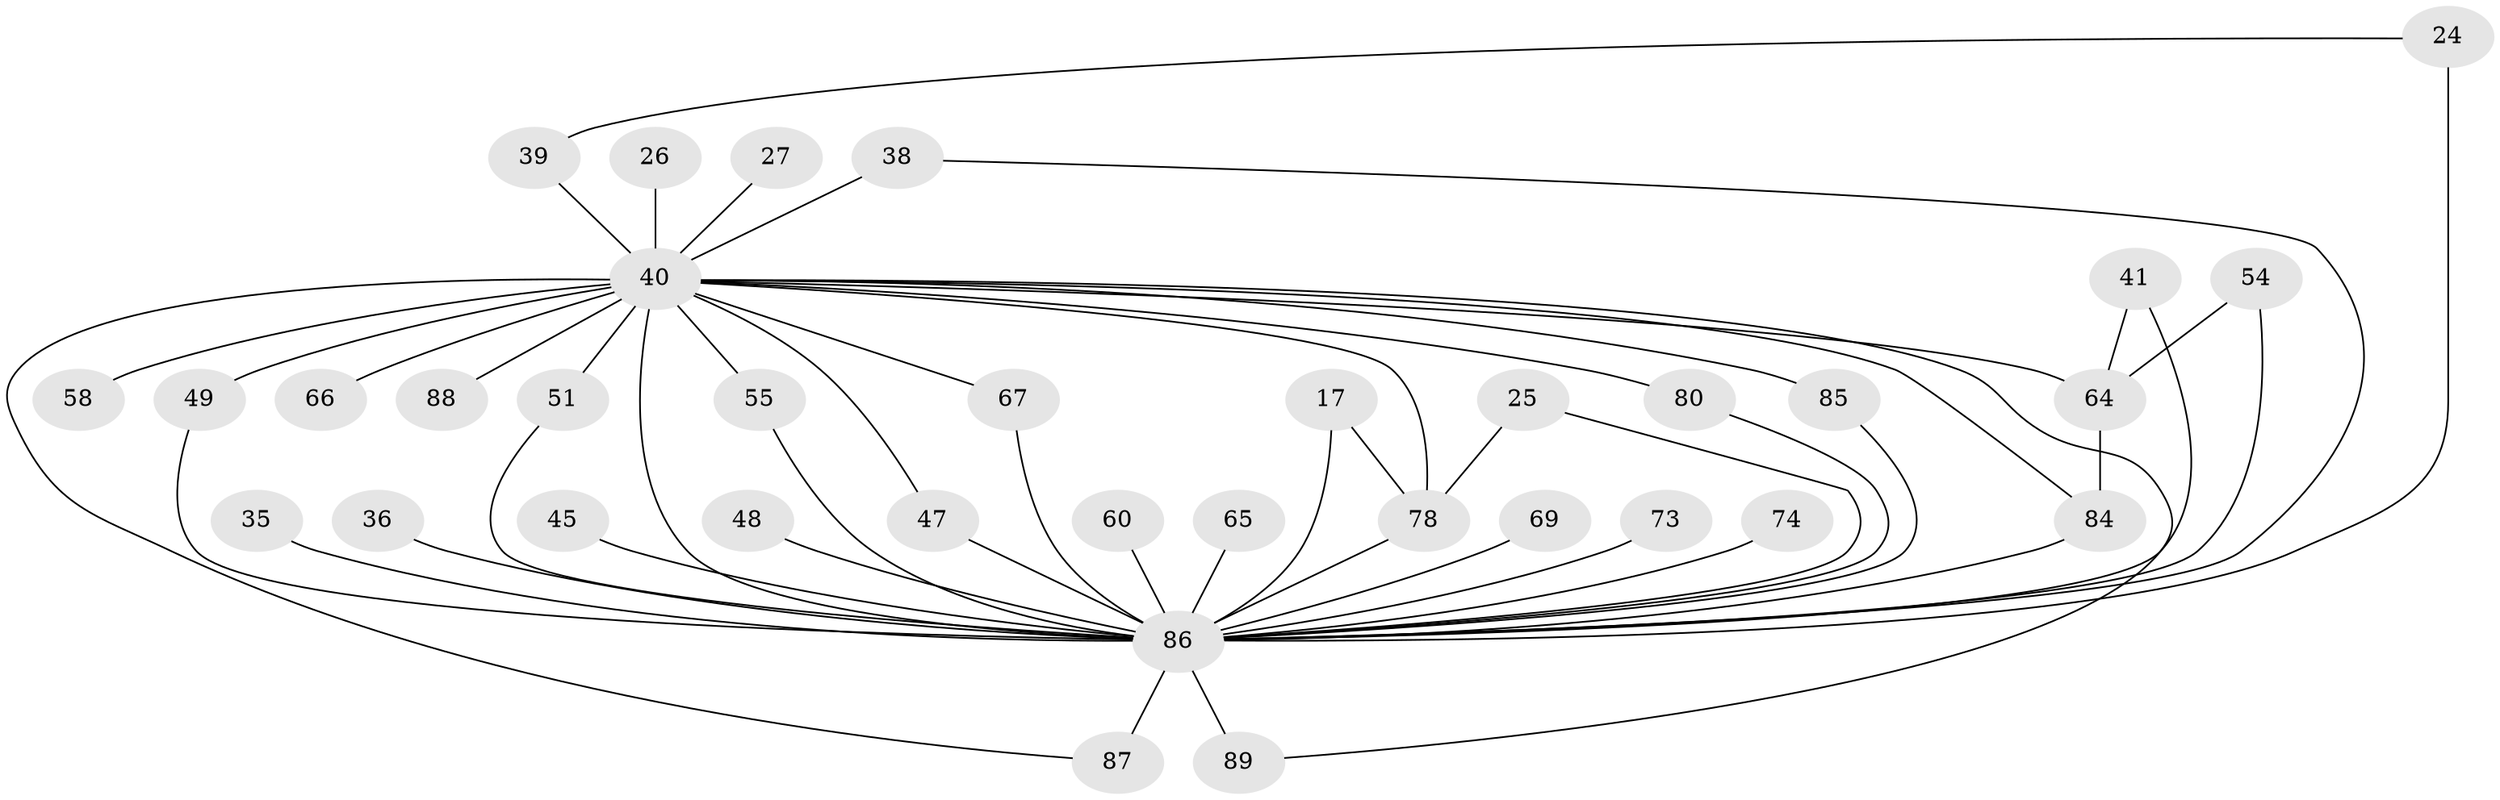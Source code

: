 // original degree distribution, {18: 0.011235955056179775, 20: 0.02247191011235955, 11: 0.011235955056179775, 13: 0.011235955056179775, 28: 0.02247191011235955, 17: 0.011235955056179775, 23: 0.011235955056179775, 24: 0.011235955056179775, 3: 0.19101123595505617, 4: 0.0898876404494382, 5: 0.011235955056179775, 2: 0.5730337078651685, 8: 0.011235955056179775, 6: 0.011235955056179775}
// Generated by graph-tools (version 1.1) at 2025/49/03/04/25 21:49:29]
// undirected, 35 vertices, 52 edges
graph export_dot {
graph [start="1"]
  node [color=gray90,style=filled];
  17;
  24 [super="+19"];
  25;
  26;
  27;
  35;
  36;
  38 [super="+13"];
  39;
  40 [super="+22+8"];
  41 [super="+34"];
  45;
  47 [super="+18"];
  48;
  49;
  51;
  54 [super="+42"];
  55;
  58;
  60 [super="+31"];
  64 [super="+32"];
  65 [super="+21"];
  66;
  67;
  69;
  73 [super="+46+63"];
  74 [super="+52+53"];
  78 [super="+50+20"];
  80;
  84 [super="+83+72"];
  85;
  86 [super="+76+82+71"];
  87 [super="+79+77"];
  88;
  89 [super="+28+81"];
  17 -- 86;
  17 -- 78;
  24 -- 39;
  24 -- 86 [weight=3];
  25 -- 86;
  25 -- 78;
  26 -- 40 [weight=2];
  27 -- 40 [weight=2];
  35 -- 86 [weight=2];
  36 -- 86 [weight=2];
  38 -- 86;
  38 -- 40 [weight=2];
  39 -- 40;
  40 -- 86 [weight=26];
  40 -- 64 [weight=3];
  40 -- 66 [weight=2];
  40 -- 67;
  40 -- 78 [weight=12];
  40 -- 80;
  40 -- 85;
  40 -- 87;
  40 -- 88 [weight=2];
  40 -- 89;
  40 -- 47;
  40 -- 49;
  40 -- 51;
  40 -- 55;
  40 -- 58 [weight=2];
  40 -- 84 [weight=3];
  41 -- 64;
  41 -- 86 [weight=2];
  45 -- 86;
  47 -- 86 [weight=2];
  48 -- 86 [weight=2];
  49 -- 86;
  51 -- 86;
  54 -- 64;
  54 -- 86;
  55 -- 86;
  60 -- 86 [weight=2];
  64 -- 84 [weight=2];
  65 -- 86 [weight=3];
  67 -- 86;
  69 -- 86 [weight=2];
  73 -- 86 [weight=4];
  74 -- 86 [weight=4];
  78 -- 86 [weight=14];
  80 -- 86;
  84 -- 86 [weight=3];
  85 -- 86;
  86 -- 87 [weight=4];
  86 -- 89 [weight=4];
}
